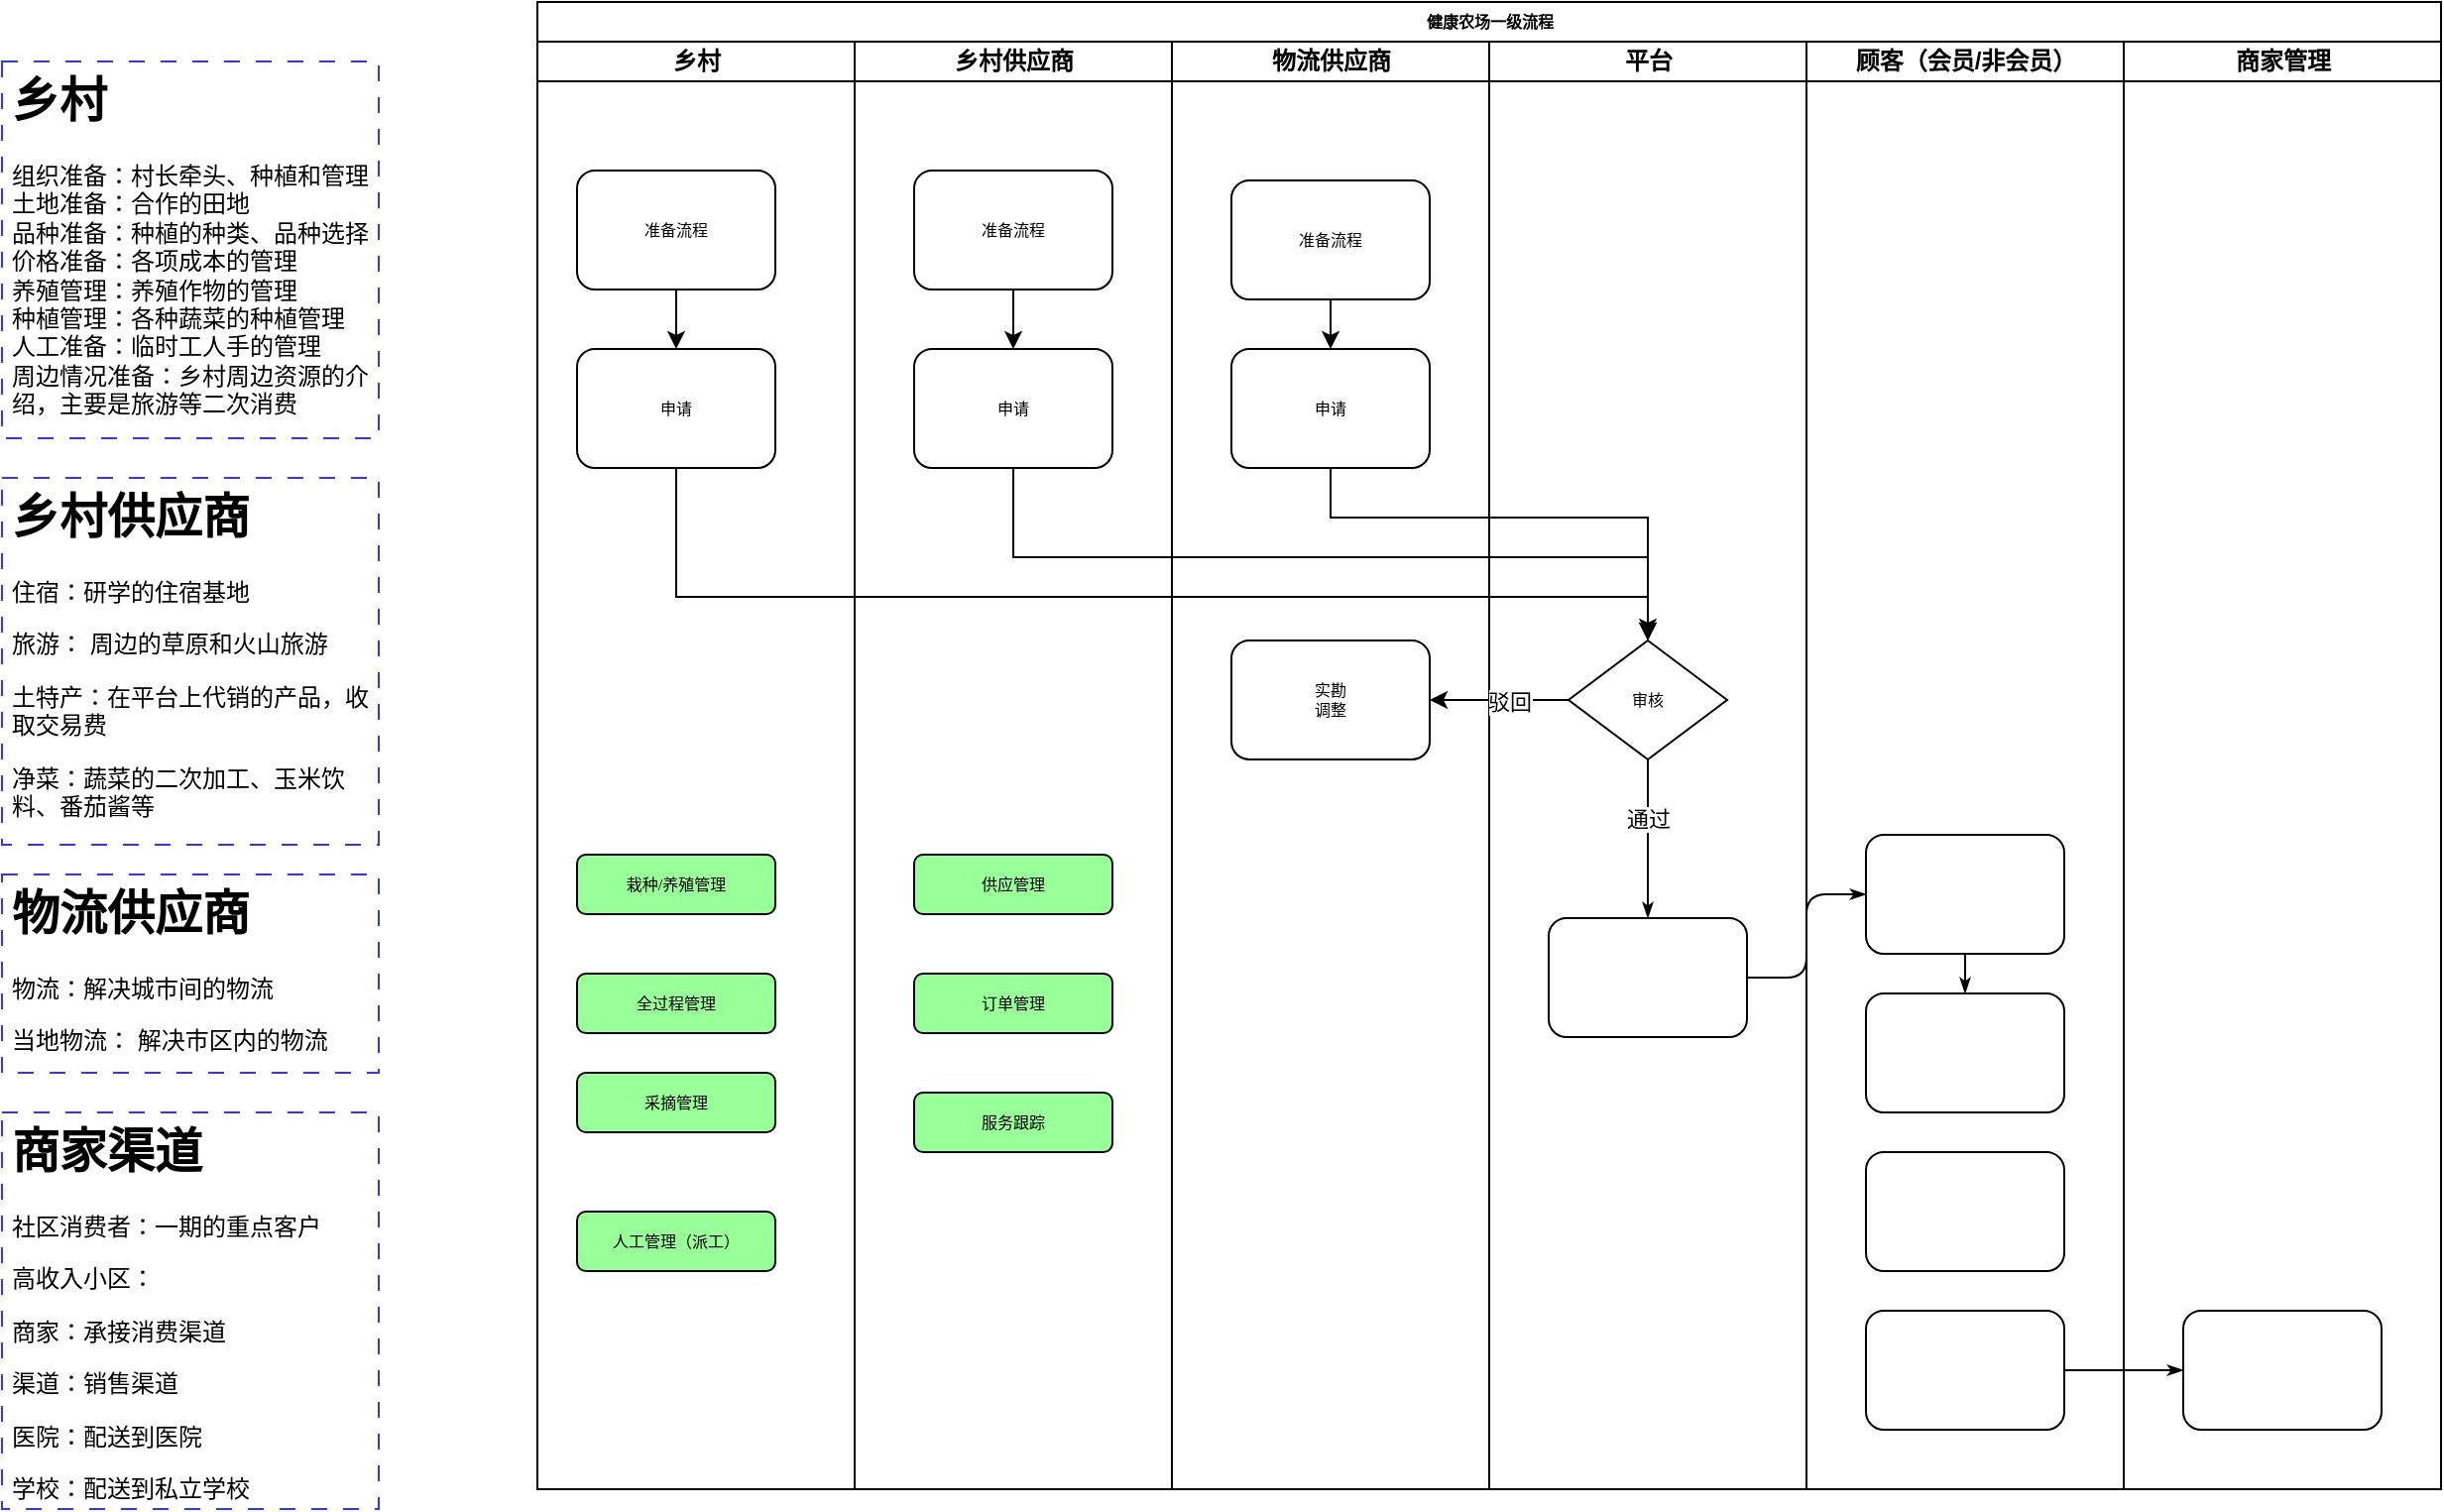 <mxfile version="21.3.7" type="github">
  <diagram name="Page-1" id="74e2e168-ea6b-b213-b513-2b3c1d86103e">
    <mxGraphModel dx="2013" dy="601" grid="1" gridSize="10" guides="1" tooltips="1" connect="1" arrows="1" fold="1" page="1" pageScale="1" pageWidth="1100" pageHeight="850" background="none" math="0" shadow="0">
      <root>
        <mxCell id="0" />
        <mxCell id="1" parent="0" />
        <mxCell id="77e6c97f196da883-1" value="健康农场一级流程" style="swimlane;html=1;childLayout=stackLayout;startSize=20;rounded=0;shadow=0;labelBackgroundColor=none;strokeWidth=1;fontFamily=Verdana;fontSize=8;align=center;" parent="1" vertex="1">
          <mxGeometry x="70" y="40" width="960" height="750" as="geometry" />
        </mxCell>
        <mxCell id="77e6c97f196da883-2" value="乡村" style="swimlane;html=1;startSize=20;" parent="77e6c97f196da883-1" vertex="1">
          <mxGeometry y="20" width="160" height="730" as="geometry" />
        </mxCell>
        <mxCell id="bdiEfJfE8I_FC1TbVY2w-1" value="" style="edgeStyle=orthogonalEdgeStyle;rounded=0;orthogonalLoop=1;jettySize=auto;html=1;" edge="1" parent="77e6c97f196da883-2" source="77e6c97f196da883-8" target="77e6c97f196da883-9">
          <mxGeometry relative="1" as="geometry" />
        </mxCell>
        <mxCell id="77e6c97f196da883-8" value="准备流程" style="rounded=1;whiteSpace=wrap;html=1;shadow=0;labelBackgroundColor=none;strokeWidth=1;fontFamily=Verdana;fontSize=8;align=center;" parent="77e6c97f196da883-2" vertex="1">
          <mxGeometry x="20" y="65" width="100" height="60" as="geometry" />
        </mxCell>
        <mxCell id="77e6c97f196da883-9" value="申请" style="rounded=1;whiteSpace=wrap;html=1;shadow=0;labelBackgroundColor=none;strokeWidth=1;fontFamily=Verdana;fontSize=8;align=center;" parent="77e6c97f196da883-2" vertex="1">
          <mxGeometry x="20" y="155" width="100" height="60" as="geometry" />
        </mxCell>
        <mxCell id="bdiEfJfE8I_FC1TbVY2w-17" value="栽种/养殖管理" style="rounded=1;whiteSpace=wrap;html=1;shadow=0;labelBackgroundColor=none;strokeWidth=1;fontFamily=Verdana;fontSize=8;align=center;fillColor=#99FF99;" vertex="1" parent="77e6c97f196da883-2">
          <mxGeometry x="20" y="410" width="100" height="30" as="geometry" />
        </mxCell>
        <mxCell id="bdiEfJfE8I_FC1TbVY2w-18" value="全过程管理" style="rounded=1;whiteSpace=wrap;html=1;shadow=0;labelBackgroundColor=none;strokeWidth=1;fontFamily=Verdana;fontSize=8;align=center;fillColor=#99FF99;" vertex="1" parent="77e6c97f196da883-2">
          <mxGeometry x="20" y="470" width="100" height="30" as="geometry" />
        </mxCell>
        <mxCell id="bdiEfJfE8I_FC1TbVY2w-19" value="采摘管理" style="rounded=1;whiteSpace=wrap;html=1;shadow=0;labelBackgroundColor=none;strokeWidth=1;fontFamily=Verdana;fontSize=8;align=center;fillColor=#99FF99;" vertex="1" parent="77e6c97f196da883-2">
          <mxGeometry x="20" y="520" width="100" height="30" as="geometry" />
        </mxCell>
        <mxCell id="bdiEfJfE8I_FC1TbVY2w-20" value="人工管理（派工）" style="rounded=1;whiteSpace=wrap;html=1;shadow=0;labelBackgroundColor=none;strokeWidth=1;fontFamily=Verdana;fontSize=8;align=center;fillColor=#99FF99;" vertex="1" parent="77e6c97f196da883-2">
          <mxGeometry x="20" y="590" width="100" height="30" as="geometry" />
        </mxCell>
        <mxCell id="77e6c97f196da883-40" style="edgeStyle=orthogonalEdgeStyle;rounded=1;html=1;labelBackgroundColor=none;startArrow=none;startFill=0;startSize=5;endArrow=classicThin;endFill=1;endSize=5;jettySize=auto;orthogonalLoop=1;strokeWidth=1;fontFamily=Verdana;fontSize=8" parent="77e6c97f196da883-1" source="77e6c97f196da883-23" target="77e6c97f196da883-24" edge="1">
          <mxGeometry relative="1" as="geometry" />
        </mxCell>
        <mxCell id="107ba76e4e335f99-1" style="edgeStyle=orthogonalEdgeStyle;rounded=1;html=1;labelBackgroundColor=none;startArrow=none;startFill=0;startSize=5;endArrow=classicThin;endFill=1;endSize=5;jettySize=auto;orthogonalLoop=1;strokeWidth=1;fontFamily=Verdana;fontSize=8" parent="77e6c97f196da883-1" source="77e6c97f196da883-17" target="77e6c97f196da883-18" edge="1">
          <mxGeometry relative="1" as="geometry" />
        </mxCell>
        <mxCell id="77e6c97f196da883-3" value="乡村供应商" style="swimlane;html=1;startSize=20;" parent="77e6c97f196da883-1" vertex="1">
          <mxGeometry x="160" y="20" width="160" height="730" as="geometry" />
        </mxCell>
        <mxCell id="bdiEfJfE8I_FC1TbVY2w-9" value="" style="edgeStyle=orthogonalEdgeStyle;rounded=0;orthogonalLoop=1;jettySize=auto;html=1;" edge="1" parent="77e6c97f196da883-3" source="77e6c97f196da883-11" target="bdiEfJfE8I_FC1TbVY2w-8">
          <mxGeometry relative="1" as="geometry" />
        </mxCell>
        <mxCell id="77e6c97f196da883-11" value="准备流程" style="rounded=1;whiteSpace=wrap;html=1;shadow=0;labelBackgroundColor=none;strokeWidth=1;fontFamily=Verdana;fontSize=8;align=center;" parent="77e6c97f196da883-3" vertex="1">
          <mxGeometry x="30" y="65" width="100" height="60" as="geometry" />
        </mxCell>
        <mxCell id="bdiEfJfE8I_FC1TbVY2w-8" value="申请" style="rounded=1;whiteSpace=wrap;html=1;shadow=0;labelBackgroundColor=none;strokeWidth=1;fontFamily=Verdana;fontSize=8;align=center;" vertex="1" parent="77e6c97f196da883-3">
          <mxGeometry x="30" y="155" width="100" height="60" as="geometry" />
        </mxCell>
        <mxCell id="bdiEfJfE8I_FC1TbVY2w-21" value="供应管理" style="rounded=1;whiteSpace=wrap;html=1;shadow=0;labelBackgroundColor=none;strokeWidth=1;fontFamily=Verdana;fontSize=8;align=center;fillColor=#99FF99;" vertex="1" parent="77e6c97f196da883-3">
          <mxGeometry x="30" y="410" width="100" height="30" as="geometry" />
        </mxCell>
        <mxCell id="bdiEfJfE8I_FC1TbVY2w-22" value="订单管理" style="rounded=1;whiteSpace=wrap;html=1;shadow=0;labelBackgroundColor=none;strokeWidth=1;fontFamily=Verdana;fontSize=8;align=center;fillColor=#99FF99;" vertex="1" parent="77e6c97f196da883-3">
          <mxGeometry x="30" y="470" width="100" height="30" as="geometry" />
        </mxCell>
        <mxCell id="bdiEfJfE8I_FC1TbVY2w-23" value="服务跟踪" style="rounded=1;whiteSpace=wrap;html=1;shadow=0;labelBackgroundColor=none;strokeWidth=1;fontFamily=Verdana;fontSize=8;align=center;fillColor=#99FF99;" vertex="1" parent="77e6c97f196da883-3">
          <mxGeometry x="30" y="530" width="100" height="30" as="geometry" />
        </mxCell>
        <mxCell id="77e6c97f196da883-4" value="物流供应商" style="swimlane;html=1;startSize=20;" parent="77e6c97f196da883-1" vertex="1">
          <mxGeometry x="320" y="20" width="160" height="730" as="geometry" />
        </mxCell>
        <mxCell id="bdiEfJfE8I_FC1TbVY2w-26" value="" style="edgeStyle=orthogonalEdgeStyle;rounded=0;orthogonalLoop=1;jettySize=auto;html=1;" edge="1" parent="77e6c97f196da883-4" source="77e6c97f196da883-12">
          <mxGeometry relative="1" as="geometry">
            <mxPoint x="240" y="300" as="targetPoint" />
            <Array as="points">
              <mxPoint x="80" y="240" />
              <mxPoint x="240" y="240" />
            </Array>
          </mxGeometry>
        </mxCell>
        <mxCell id="77e6c97f196da883-12" value="申请" style="rounded=1;whiteSpace=wrap;html=1;shadow=0;labelBackgroundColor=none;strokeWidth=1;fontFamily=Verdana;fontSize=8;align=center;" parent="77e6c97f196da883-4" vertex="1">
          <mxGeometry x="30" y="155" width="100" height="60" as="geometry" />
        </mxCell>
        <mxCell id="bdiEfJfE8I_FC1TbVY2w-12" value="" style="edgeStyle=orthogonalEdgeStyle;rounded=0;orthogonalLoop=1;jettySize=auto;html=1;" edge="1" parent="77e6c97f196da883-4" source="bdiEfJfE8I_FC1TbVY2w-4" target="77e6c97f196da883-12">
          <mxGeometry relative="1" as="geometry" />
        </mxCell>
        <mxCell id="bdiEfJfE8I_FC1TbVY2w-4" value="准备流程" style="rounded=1;whiteSpace=wrap;html=1;shadow=0;labelBackgroundColor=none;strokeWidth=1;fontFamily=Verdana;fontSize=8;align=center;" vertex="1" parent="77e6c97f196da883-4">
          <mxGeometry x="30" y="70" width="100" height="60" as="geometry" />
        </mxCell>
        <mxCell id="bdiEfJfE8I_FC1TbVY2w-14" value="实勘&lt;br&gt;调整" style="rounded=1;whiteSpace=wrap;html=1;shadow=0;labelBackgroundColor=none;strokeWidth=1;fontFamily=Verdana;fontSize=8;align=center;" vertex="1" parent="77e6c97f196da883-4">
          <mxGeometry x="30" y="302" width="100" height="60" as="geometry" />
        </mxCell>
        <mxCell id="77e6c97f196da883-5" value="平台" style="swimlane;html=1;startSize=20;" parent="77e6c97f196da883-1" vertex="1">
          <mxGeometry x="480" y="20" width="160" height="730" as="geometry" />
        </mxCell>
        <mxCell id="77e6c97f196da883-16" value="审核" style="rhombus;whiteSpace=wrap;html=1;rounded=0;shadow=0;labelBackgroundColor=none;strokeWidth=1;fontFamily=Verdana;fontSize=8;align=center;" parent="77e6c97f196da883-5" vertex="1">
          <mxGeometry x="40" y="302" width="80" height="60" as="geometry" />
        </mxCell>
        <mxCell id="77e6c97f196da883-17" value="" style="rounded=1;whiteSpace=wrap;html=1;shadow=0;labelBackgroundColor=none;strokeWidth=1;fontFamily=Verdana;fontSize=8;align=center;" parent="77e6c97f196da883-5" vertex="1">
          <mxGeometry x="30" y="442" width="100" height="60" as="geometry" />
        </mxCell>
        <mxCell id="77e6c97f196da883-35" style="edgeStyle=orthogonalEdgeStyle;rounded=1;html=1;labelBackgroundColor=none;startArrow=none;startFill=0;startSize=5;endArrow=classicThin;endFill=1;endSize=5;jettySize=auto;orthogonalLoop=1;strokeWidth=1;fontFamily=Verdana;fontSize=8" parent="77e6c97f196da883-5" source="77e6c97f196da883-16" target="77e6c97f196da883-17" edge="1">
          <mxGeometry relative="1" as="geometry" />
        </mxCell>
        <mxCell id="bdiEfJfE8I_FC1TbVY2w-13" value="通过" style="edgeLabel;html=1;align=center;verticalAlign=middle;resizable=0;points=[];" vertex="1" connectable="0" parent="77e6c97f196da883-35">
          <mxGeometry x="-0.246" relative="1" as="geometry">
            <mxPoint as="offset" />
          </mxGeometry>
        </mxCell>
        <mxCell id="77e6c97f196da883-6" value="顾客（会员/非会员）" style="swimlane;html=1;startSize=20;" parent="77e6c97f196da883-1" vertex="1">
          <mxGeometry x="640" y="20" width="160" height="730" as="geometry" />
        </mxCell>
        <mxCell id="77e6c97f196da883-18" value="" style="rounded=1;whiteSpace=wrap;html=1;shadow=0;labelBackgroundColor=none;strokeWidth=1;fontFamily=Verdana;fontSize=8;align=center;" parent="77e6c97f196da883-6" vertex="1">
          <mxGeometry x="30" y="400" width="100" height="60" as="geometry" />
        </mxCell>
        <mxCell id="77e6c97f196da883-21" value="" style="rounded=1;whiteSpace=wrap;html=1;shadow=0;labelBackgroundColor=none;strokeWidth=1;fontFamily=Verdana;fontSize=8;align=center;" parent="77e6c97f196da883-6" vertex="1">
          <mxGeometry x="30" y="480" width="100" height="60" as="geometry" />
        </mxCell>
        <mxCell id="77e6c97f196da883-22" value="" style="rounded=1;whiteSpace=wrap;html=1;shadow=0;labelBackgroundColor=none;strokeWidth=1;fontFamily=Verdana;fontSize=8;align=center;" parent="77e6c97f196da883-6" vertex="1">
          <mxGeometry x="30" y="560" width="100" height="60" as="geometry" />
        </mxCell>
        <mxCell id="77e6c97f196da883-23" value="" style="rounded=1;whiteSpace=wrap;html=1;shadow=0;labelBackgroundColor=none;strokeWidth=1;fontFamily=Verdana;fontSize=8;align=center;" parent="77e6c97f196da883-6" vertex="1">
          <mxGeometry x="30" y="640" width="100" height="60" as="geometry" />
        </mxCell>
        <mxCell id="77e6c97f196da883-37" style="edgeStyle=orthogonalEdgeStyle;rounded=1;html=1;labelBackgroundColor=none;startArrow=none;startFill=0;startSize=5;endArrow=classicThin;endFill=1;endSize=5;jettySize=auto;orthogonalLoop=1;strokeWidth=1;fontFamily=Verdana;fontSize=8" parent="77e6c97f196da883-6" source="77e6c97f196da883-18" target="77e6c97f196da883-21" edge="1">
          <mxGeometry relative="1" as="geometry" />
        </mxCell>
        <mxCell id="77e6c97f196da883-7" value="商家管理" style="swimlane;html=1;startSize=20;" parent="77e6c97f196da883-1" vertex="1">
          <mxGeometry x="800" y="20" width="160" height="730" as="geometry" />
        </mxCell>
        <mxCell id="77e6c97f196da883-24" value="" style="rounded=1;whiteSpace=wrap;html=1;shadow=0;labelBackgroundColor=none;strokeWidth=1;fontFamily=Verdana;fontSize=8;align=center;" parent="77e6c97f196da883-7" vertex="1">
          <mxGeometry x="30" y="640" width="100" height="60" as="geometry" />
        </mxCell>
        <mxCell id="bdiEfJfE8I_FC1TbVY2w-15" value="" style="edgeStyle=orthogonalEdgeStyle;rounded=0;orthogonalLoop=1;jettySize=auto;html=1;" edge="1" parent="77e6c97f196da883-1" source="77e6c97f196da883-16" target="bdiEfJfE8I_FC1TbVY2w-14">
          <mxGeometry relative="1" as="geometry">
            <Array as="points">
              <mxPoint x="470" y="352" />
              <mxPoint x="470" y="352" />
            </Array>
          </mxGeometry>
        </mxCell>
        <mxCell id="bdiEfJfE8I_FC1TbVY2w-16" value="驳回" style="edgeLabel;html=1;align=center;verticalAlign=middle;resizable=0;points=[];" vertex="1" connectable="0" parent="bdiEfJfE8I_FC1TbVY2w-15">
          <mxGeometry x="-0.139" y="1" relative="1" as="geometry">
            <mxPoint as="offset" />
          </mxGeometry>
        </mxCell>
        <mxCell id="bdiEfJfE8I_FC1TbVY2w-24" style="edgeStyle=orthogonalEdgeStyle;rounded=0;orthogonalLoop=1;jettySize=auto;html=1;" edge="1" parent="77e6c97f196da883-1" source="77e6c97f196da883-9" target="77e6c97f196da883-16">
          <mxGeometry relative="1" as="geometry">
            <Array as="points">
              <mxPoint x="70" y="300" />
              <mxPoint x="560" y="300" />
            </Array>
          </mxGeometry>
        </mxCell>
        <mxCell id="bdiEfJfE8I_FC1TbVY2w-25" style="edgeStyle=orthogonalEdgeStyle;rounded=0;orthogonalLoop=1;jettySize=auto;html=1;" edge="1" parent="77e6c97f196da883-1" source="bdiEfJfE8I_FC1TbVY2w-8" target="77e6c97f196da883-16">
          <mxGeometry relative="1" as="geometry">
            <Array as="points">
              <mxPoint x="240" y="280" />
              <mxPoint x="560" y="280" />
            </Array>
          </mxGeometry>
        </mxCell>
        <mxCell id="bdiEfJfE8I_FC1TbVY2w-2" value="&lt;h1&gt;乡村&lt;/h1&gt;&lt;div class=&quot;mind-clipboard&quot;&gt;&lt;div&gt;组织准备：村长牵头、种植和管理&lt;/div&gt;&lt;div&gt;土地准备：合作的田地&lt;/div&gt;&lt;div&gt;品种准备：种植的种类、品种选择&lt;/div&gt;&lt;div&gt;价格准备：各项成本的管理&lt;/div&gt;&lt;div&gt;养殖管理：养殖作物的管理&lt;/div&gt;&lt;div&gt;种植管理：各种蔬菜的种植管理&lt;/div&gt;&lt;div&gt;人工准备：临时工人手的管理&lt;/div&gt;&lt;div&gt;周边情况准备：乡村周边资源的介绍，主要是旅游等二次消费&lt;/div&gt;&lt;div&gt;&lt;/div&gt;&lt;/div&gt;" style="text;html=1;strokeColor=#3333FF;fillColor=none;spacing=5;spacingTop=-20;whiteSpace=wrap;overflow=hidden;rounded=0;dashed=1;dashPattern=8 8;" vertex="1" parent="1">
          <mxGeometry x="-200" y="70" width="190" height="190" as="geometry" />
        </mxCell>
        <mxCell id="bdiEfJfE8I_FC1TbVY2w-3" value="&lt;h1&gt;乡村供应商&lt;/h1&gt;&lt;p&gt;住宿：研学的住宿基地&lt;/p&gt;&lt;p&gt;旅游： 周边的草原和火山旅游&lt;/p&gt;&lt;p&gt;土特产：在平台上代销的产品，收取交易费&lt;/p&gt;&lt;p&gt;净菜：蔬菜的二次加工、玉米饮料、番茄酱等&lt;br&gt;&lt;/p&gt;&lt;p&gt;&lt;br&gt;&lt;/p&gt;" style="text;html=1;strokeColor=#3333FF;fillColor=none;spacing=5;spacingTop=-20;whiteSpace=wrap;overflow=hidden;rounded=0;dashed=1;dashPattern=8 8;" vertex="1" parent="1">
          <mxGeometry x="-200" y="280" width="190" height="185" as="geometry" />
        </mxCell>
        <mxCell id="bdiEfJfE8I_FC1TbVY2w-5" value="&lt;h1&gt;物流供应商&lt;/h1&gt;&lt;p&gt;物流：解决城市间的物流&lt;/p&gt;&lt;p&gt;当地物流： 解决市区内的物流&lt;/p&gt;&lt;p&gt;&lt;br&gt;&lt;/p&gt;" style="text;html=1;strokeColor=#3333FF;fillColor=none;spacing=5;spacingTop=-20;whiteSpace=wrap;overflow=hidden;rounded=0;dashed=1;dashPattern=8 8;" vertex="1" parent="1">
          <mxGeometry x="-200" y="480" width="190" height="100" as="geometry" />
        </mxCell>
        <mxCell id="bdiEfJfE8I_FC1TbVY2w-7" value="&lt;h1&gt;商家渠道&lt;/h1&gt;&lt;p&gt;社区消费者：一期的重点客户&lt;/p&gt;&lt;p&gt;高收入小区：&lt;/p&gt;&lt;p&gt;商家：承接消费渠道&lt;/p&gt;&lt;p&gt;渠道：销售渠道&lt;/p&gt;&lt;p&gt;&lt;span style=&quot;background-color: initial;&quot;&gt;医院：配送到医院&lt;/span&gt;&lt;br&gt;&lt;/p&gt;&lt;p&gt;学校：配送到私立学校&lt;/p&gt;" style="text;html=1;strokeColor=#3333FF;fillColor=none;spacing=5;spacingTop=-20;whiteSpace=wrap;overflow=hidden;rounded=0;dashed=1;dashPattern=8 8;" vertex="1" parent="1">
          <mxGeometry x="-200" y="600" width="190" height="200" as="geometry" />
        </mxCell>
      </root>
    </mxGraphModel>
  </diagram>
</mxfile>
